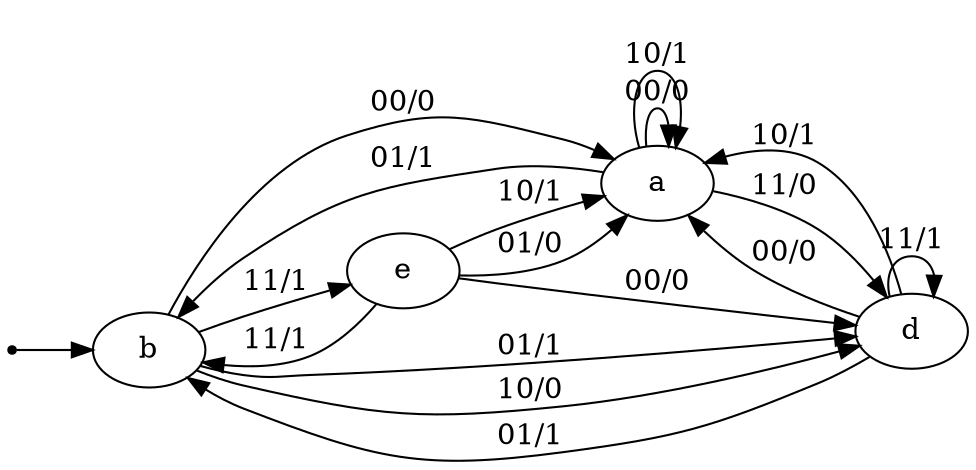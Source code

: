 digraph STG {
   rankdir=LR;

   INIT [shape=point];
   a [label="a"];
   b [label="b"];
   d [label="d"];
   e [label="e"];

   INIT -> b;
   a -> a [label="00/0"];
   a -> b [label="01/1"];
   a -> a [label="10/1"];
   a -> d [label="11/0"];
   b -> a [label="00/0"];
   b -> d [label="01/1"];
   b -> d [label="10/0"];
   b -> e [label="11/1"];
   d -> a [label="00/0"];
   d -> b [label="01/1"];
   d -> a [label="10/1"];
   d -> d [label="11/1"];
   e -> d [label="00/0"];
   e -> a [label="01/0"];
   e -> a [label="10/1"];
   e -> b [label="11/1"];
}
